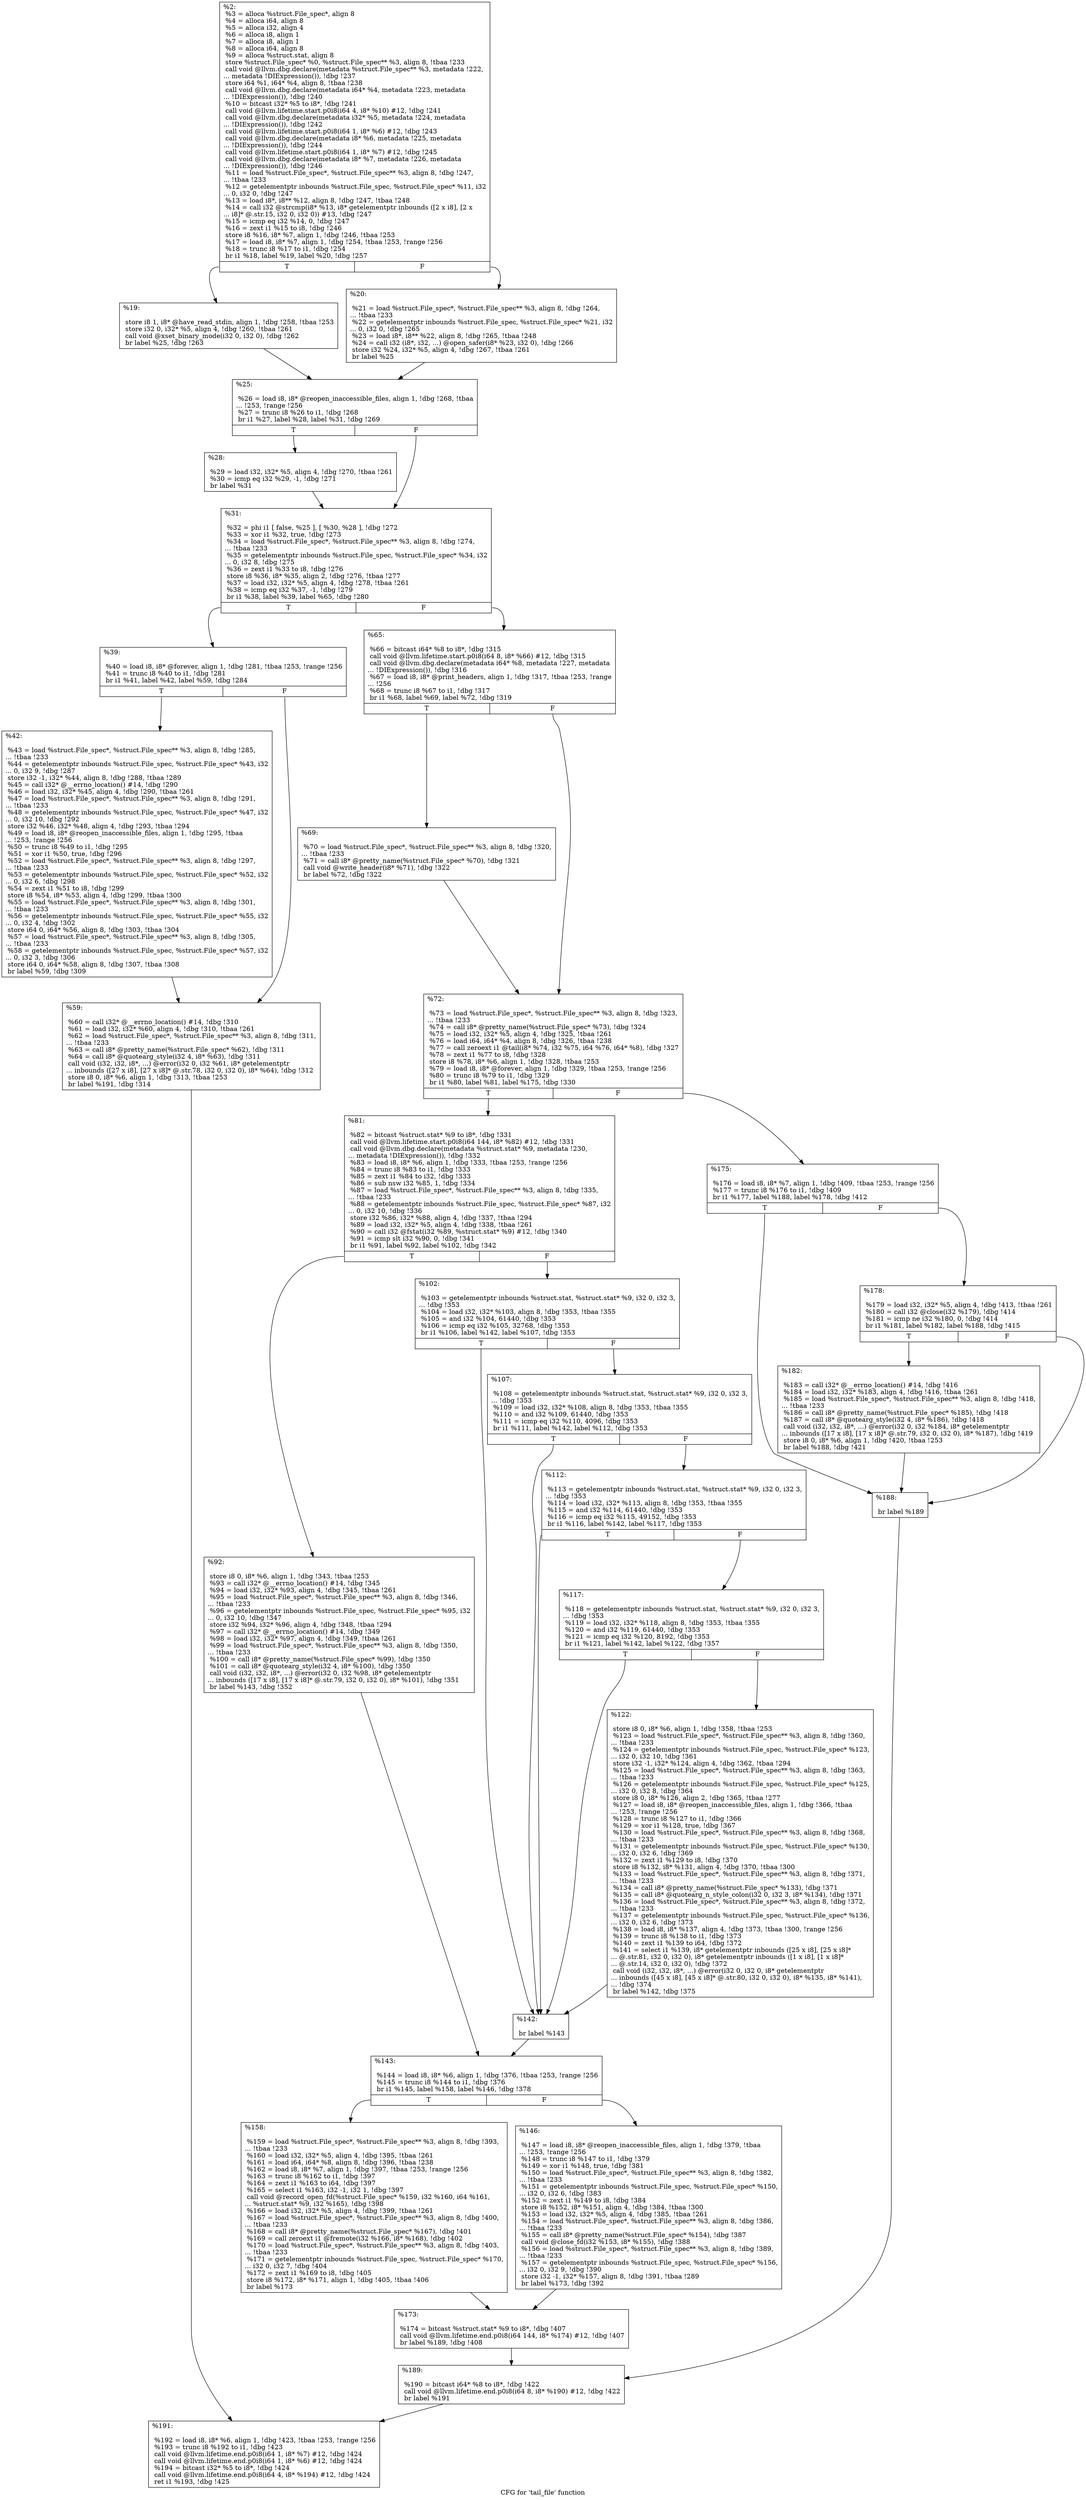 digraph "CFG for 'tail_file' function" {
	label="CFG for 'tail_file' function";

	Node0x13bf480 [shape=record,label="{%2:\l  %3 = alloca %struct.File_spec*, align 8\l  %4 = alloca i64, align 8\l  %5 = alloca i32, align 4\l  %6 = alloca i8, align 1\l  %7 = alloca i8, align 1\l  %8 = alloca i64, align 8\l  %9 = alloca %struct.stat, align 8\l  store %struct.File_spec* %0, %struct.File_spec** %3, align 8, !tbaa !233\l  call void @llvm.dbg.declare(metadata %struct.File_spec** %3, metadata !222,\l... metadata !DIExpression()), !dbg !237\l  store i64 %1, i64* %4, align 8, !tbaa !238\l  call void @llvm.dbg.declare(metadata i64* %4, metadata !223, metadata\l... !DIExpression()), !dbg !240\l  %10 = bitcast i32* %5 to i8*, !dbg !241\l  call void @llvm.lifetime.start.p0i8(i64 4, i8* %10) #12, !dbg !241\l  call void @llvm.dbg.declare(metadata i32* %5, metadata !224, metadata\l... !DIExpression()), !dbg !242\l  call void @llvm.lifetime.start.p0i8(i64 1, i8* %6) #12, !dbg !243\l  call void @llvm.dbg.declare(metadata i8* %6, metadata !225, metadata\l... !DIExpression()), !dbg !244\l  call void @llvm.lifetime.start.p0i8(i64 1, i8* %7) #12, !dbg !245\l  call void @llvm.dbg.declare(metadata i8* %7, metadata !226, metadata\l... !DIExpression()), !dbg !246\l  %11 = load %struct.File_spec*, %struct.File_spec** %3, align 8, !dbg !247,\l... !tbaa !233\l  %12 = getelementptr inbounds %struct.File_spec, %struct.File_spec* %11, i32\l... 0, i32 0, !dbg !247\l  %13 = load i8*, i8** %12, align 8, !dbg !247, !tbaa !248\l  %14 = call i32 @strcmp(i8* %13, i8* getelementptr inbounds ([2 x i8], [2 x\l... i8]* @.str.15, i32 0, i32 0)) #13, !dbg !247\l  %15 = icmp eq i32 %14, 0, !dbg !247\l  %16 = zext i1 %15 to i8, !dbg !246\l  store i8 %16, i8* %7, align 1, !dbg !246, !tbaa !253\l  %17 = load i8, i8* %7, align 1, !dbg !254, !tbaa !253, !range !256\l  %18 = trunc i8 %17 to i1, !dbg !254\l  br i1 %18, label %19, label %20, !dbg !257\l|{<s0>T|<s1>F}}"];
	Node0x13bf480:s0 -> Node0x13c0280;
	Node0x13bf480:s1 -> Node0x13c02d0;
	Node0x13c0280 [shape=record,label="{%19:\l\l  store i8 1, i8* @have_read_stdin, align 1, !dbg !258, !tbaa !253\l  store i32 0, i32* %5, align 4, !dbg !260, !tbaa !261\l  call void @xset_binary_mode(i32 0, i32 0), !dbg !262\l  br label %25, !dbg !263\l}"];
	Node0x13c0280 -> Node0x13c0320;
	Node0x13c02d0 [shape=record,label="{%20:\l\l  %21 = load %struct.File_spec*, %struct.File_spec** %3, align 8, !dbg !264,\l... !tbaa !233\l  %22 = getelementptr inbounds %struct.File_spec, %struct.File_spec* %21, i32\l... 0, i32 0, !dbg !265\l  %23 = load i8*, i8** %22, align 8, !dbg !265, !tbaa !248\l  %24 = call i32 (i8*, i32, ...) @open_safer(i8* %23, i32 0), !dbg !266\l  store i32 %24, i32* %5, align 4, !dbg !267, !tbaa !261\l  br label %25\l}"];
	Node0x13c02d0 -> Node0x13c0320;
	Node0x13c0320 [shape=record,label="{%25:\l\l  %26 = load i8, i8* @reopen_inaccessible_files, align 1, !dbg !268, !tbaa\l... !253, !range !256\l  %27 = trunc i8 %26 to i1, !dbg !268\l  br i1 %27, label %28, label %31, !dbg !269\l|{<s0>T|<s1>F}}"];
	Node0x13c0320:s0 -> Node0x13c0370;
	Node0x13c0320:s1 -> Node0x13c03c0;
	Node0x13c0370 [shape=record,label="{%28:\l\l  %29 = load i32, i32* %5, align 4, !dbg !270, !tbaa !261\l  %30 = icmp eq i32 %29, -1, !dbg !271\l  br label %31\l}"];
	Node0x13c0370 -> Node0x13c03c0;
	Node0x13c03c0 [shape=record,label="{%31:\l\l  %32 = phi i1 [ false, %25 ], [ %30, %28 ], !dbg !272\l  %33 = xor i1 %32, true, !dbg !273\l  %34 = load %struct.File_spec*, %struct.File_spec** %3, align 8, !dbg !274,\l... !tbaa !233\l  %35 = getelementptr inbounds %struct.File_spec, %struct.File_spec* %34, i32\l... 0, i32 8, !dbg !275\l  %36 = zext i1 %33 to i8, !dbg !276\l  store i8 %36, i8* %35, align 2, !dbg !276, !tbaa !277\l  %37 = load i32, i32* %5, align 4, !dbg !278, !tbaa !261\l  %38 = icmp eq i32 %37, -1, !dbg !279\l  br i1 %38, label %39, label %65, !dbg !280\l|{<s0>T|<s1>F}}"];
	Node0x13c03c0:s0 -> Node0x13c0410;
	Node0x13c03c0:s1 -> Node0x13c0500;
	Node0x13c0410 [shape=record,label="{%39:\l\l  %40 = load i8, i8* @forever, align 1, !dbg !281, !tbaa !253, !range !256\l  %41 = trunc i8 %40 to i1, !dbg !281\l  br i1 %41, label %42, label %59, !dbg !284\l|{<s0>T|<s1>F}}"];
	Node0x13c0410:s0 -> Node0x13c0460;
	Node0x13c0410:s1 -> Node0x13c04b0;
	Node0x13c0460 [shape=record,label="{%42:\l\l  %43 = load %struct.File_spec*, %struct.File_spec** %3, align 8, !dbg !285,\l... !tbaa !233\l  %44 = getelementptr inbounds %struct.File_spec, %struct.File_spec* %43, i32\l... 0, i32 9, !dbg !287\l  store i32 -1, i32* %44, align 8, !dbg !288, !tbaa !289\l  %45 = call i32* @__errno_location() #14, !dbg !290\l  %46 = load i32, i32* %45, align 4, !dbg !290, !tbaa !261\l  %47 = load %struct.File_spec*, %struct.File_spec** %3, align 8, !dbg !291,\l... !tbaa !233\l  %48 = getelementptr inbounds %struct.File_spec, %struct.File_spec* %47, i32\l... 0, i32 10, !dbg !292\l  store i32 %46, i32* %48, align 4, !dbg !293, !tbaa !294\l  %49 = load i8, i8* @reopen_inaccessible_files, align 1, !dbg !295, !tbaa\l... !253, !range !256\l  %50 = trunc i8 %49 to i1, !dbg !295\l  %51 = xor i1 %50, true, !dbg !296\l  %52 = load %struct.File_spec*, %struct.File_spec** %3, align 8, !dbg !297,\l... !tbaa !233\l  %53 = getelementptr inbounds %struct.File_spec, %struct.File_spec* %52, i32\l... 0, i32 6, !dbg !298\l  %54 = zext i1 %51 to i8, !dbg !299\l  store i8 %54, i8* %53, align 4, !dbg !299, !tbaa !300\l  %55 = load %struct.File_spec*, %struct.File_spec** %3, align 8, !dbg !301,\l... !tbaa !233\l  %56 = getelementptr inbounds %struct.File_spec, %struct.File_spec* %55, i32\l... 0, i32 4, !dbg !302\l  store i64 0, i64* %56, align 8, !dbg !303, !tbaa !304\l  %57 = load %struct.File_spec*, %struct.File_spec** %3, align 8, !dbg !305,\l... !tbaa !233\l  %58 = getelementptr inbounds %struct.File_spec, %struct.File_spec* %57, i32\l... 0, i32 3, !dbg !306\l  store i64 0, i64* %58, align 8, !dbg !307, !tbaa !308\l  br label %59, !dbg !309\l}"];
	Node0x13c0460 -> Node0x13c04b0;
	Node0x13c04b0 [shape=record,label="{%59:\l\l  %60 = call i32* @__errno_location() #14, !dbg !310\l  %61 = load i32, i32* %60, align 4, !dbg !310, !tbaa !261\l  %62 = load %struct.File_spec*, %struct.File_spec** %3, align 8, !dbg !311,\l... !tbaa !233\l  %63 = call i8* @pretty_name(%struct.File_spec* %62), !dbg !311\l  %64 = call i8* @quotearg_style(i32 4, i8* %63), !dbg !311\l  call void (i32, i32, i8*, ...) @error(i32 0, i32 %61, i8* getelementptr\l... inbounds ([27 x i8], [27 x i8]* @.str.78, i32 0, i32 0), i8* %64), !dbg !312\l  store i8 0, i8* %6, align 1, !dbg !313, !tbaa !253\l  br label %191, !dbg !314\l}"];
	Node0x13c04b0 -> Node0x13c0b40;
	Node0x13c0500 [shape=record,label="{%65:\l\l  %66 = bitcast i64* %8 to i8*, !dbg !315\l  call void @llvm.lifetime.start.p0i8(i64 8, i8* %66) #12, !dbg !315\l  call void @llvm.dbg.declare(metadata i64* %8, metadata !227, metadata\l... !DIExpression()), !dbg !316\l  %67 = load i8, i8* @print_headers, align 1, !dbg !317, !tbaa !253, !range\l... !256\l  %68 = trunc i8 %67 to i1, !dbg !317\l  br i1 %68, label %69, label %72, !dbg !319\l|{<s0>T|<s1>F}}"];
	Node0x13c0500:s0 -> Node0x13c0550;
	Node0x13c0500:s1 -> Node0x13c05a0;
	Node0x13c0550 [shape=record,label="{%69:\l\l  %70 = load %struct.File_spec*, %struct.File_spec** %3, align 8, !dbg !320,\l... !tbaa !233\l  %71 = call i8* @pretty_name(%struct.File_spec* %70), !dbg !321\l  call void @write_header(i8* %71), !dbg !322\l  br label %72, !dbg !322\l}"];
	Node0x13c0550 -> Node0x13c05a0;
	Node0x13c05a0 [shape=record,label="{%72:\l\l  %73 = load %struct.File_spec*, %struct.File_spec** %3, align 8, !dbg !323,\l... !tbaa !233\l  %74 = call i8* @pretty_name(%struct.File_spec* %73), !dbg !324\l  %75 = load i32, i32* %5, align 4, !dbg !325, !tbaa !261\l  %76 = load i64, i64* %4, align 8, !dbg !326, !tbaa !238\l  %77 = call zeroext i1 @tail(i8* %74, i32 %75, i64 %76, i64* %8), !dbg !327\l  %78 = zext i1 %77 to i8, !dbg !328\l  store i8 %78, i8* %6, align 1, !dbg !328, !tbaa !253\l  %79 = load i8, i8* @forever, align 1, !dbg !329, !tbaa !253, !range !256\l  %80 = trunc i8 %79 to i1, !dbg !329\l  br i1 %80, label %81, label %175, !dbg !330\l|{<s0>T|<s1>F}}"];
	Node0x13c05a0:s0 -> Node0x13c05f0;
	Node0x13c05a0:s1 -> Node0x13c09b0;
	Node0x13c05f0 [shape=record,label="{%81:\l\l  %82 = bitcast %struct.stat* %9 to i8*, !dbg !331\l  call void @llvm.lifetime.start.p0i8(i64 144, i8* %82) #12, !dbg !331\l  call void @llvm.dbg.declare(metadata %struct.stat* %9, metadata !230,\l... metadata !DIExpression()), !dbg !332\l  %83 = load i8, i8* %6, align 1, !dbg !333, !tbaa !253, !range !256\l  %84 = trunc i8 %83 to i1, !dbg !333\l  %85 = zext i1 %84 to i32, !dbg !333\l  %86 = sub nsw i32 %85, 1, !dbg !334\l  %87 = load %struct.File_spec*, %struct.File_spec** %3, align 8, !dbg !335,\l... !tbaa !233\l  %88 = getelementptr inbounds %struct.File_spec, %struct.File_spec* %87, i32\l... 0, i32 10, !dbg !336\l  store i32 %86, i32* %88, align 4, !dbg !337, !tbaa !294\l  %89 = load i32, i32* %5, align 4, !dbg !338, !tbaa !261\l  %90 = call i32 @fstat(i32 %89, %struct.stat* %9) #12, !dbg !340\l  %91 = icmp slt i32 %90, 0, !dbg !341\l  br i1 %91, label %92, label %102, !dbg !342\l|{<s0>T|<s1>F}}"];
	Node0x13c05f0:s0 -> Node0x13c0640;
	Node0x13c05f0:s1 -> Node0x13c0690;
	Node0x13c0640 [shape=record,label="{%92:\l\l  store i8 0, i8* %6, align 1, !dbg !343, !tbaa !253\l  %93 = call i32* @__errno_location() #14, !dbg !345\l  %94 = load i32, i32* %93, align 4, !dbg !345, !tbaa !261\l  %95 = load %struct.File_spec*, %struct.File_spec** %3, align 8, !dbg !346,\l... !tbaa !233\l  %96 = getelementptr inbounds %struct.File_spec, %struct.File_spec* %95, i32\l... 0, i32 10, !dbg !347\l  store i32 %94, i32* %96, align 4, !dbg !348, !tbaa !294\l  %97 = call i32* @__errno_location() #14, !dbg !349\l  %98 = load i32, i32* %97, align 4, !dbg !349, !tbaa !261\l  %99 = load %struct.File_spec*, %struct.File_spec** %3, align 8, !dbg !350,\l... !tbaa !233\l  %100 = call i8* @pretty_name(%struct.File_spec* %99), !dbg !350\l  %101 = call i8* @quotearg_style(i32 4, i8* %100), !dbg !350\l  call void (i32, i32, i8*, ...) @error(i32 0, i32 %98, i8* getelementptr\l... inbounds ([17 x i8], [17 x i8]* @.str.79, i32 0, i32 0), i8* %101), !dbg !351\l  br label %143, !dbg !352\l}"];
	Node0x13c0640 -> Node0x13c0870;
	Node0x13c0690 [shape=record,label="{%102:\l\l  %103 = getelementptr inbounds %struct.stat, %struct.stat* %9, i32 0, i32 3,\l... !dbg !353\l  %104 = load i32, i32* %103, align 8, !dbg !353, !tbaa !355\l  %105 = and i32 %104, 61440, !dbg !353\l  %106 = icmp eq i32 %105, 32768, !dbg !353\l  br i1 %106, label %142, label %107, !dbg !353\l|{<s0>T|<s1>F}}"];
	Node0x13c0690:s0 -> Node0x13c0820;
	Node0x13c0690:s1 -> Node0x13c06e0;
	Node0x13c06e0 [shape=record,label="{%107:\l\l  %108 = getelementptr inbounds %struct.stat, %struct.stat* %9, i32 0, i32 3,\l... !dbg !353\l  %109 = load i32, i32* %108, align 8, !dbg !353, !tbaa !355\l  %110 = and i32 %109, 61440, !dbg !353\l  %111 = icmp eq i32 %110, 4096, !dbg !353\l  br i1 %111, label %142, label %112, !dbg !353\l|{<s0>T|<s1>F}}"];
	Node0x13c06e0:s0 -> Node0x13c0820;
	Node0x13c06e0:s1 -> Node0x13c0730;
	Node0x13c0730 [shape=record,label="{%112:\l\l  %113 = getelementptr inbounds %struct.stat, %struct.stat* %9, i32 0, i32 3,\l... !dbg !353\l  %114 = load i32, i32* %113, align 8, !dbg !353, !tbaa !355\l  %115 = and i32 %114, 61440, !dbg !353\l  %116 = icmp eq i32 %115, 49152, !dbg !353\l  br i1 %116, label %142, label %117, !dbg !353\l|{<s0>T|<s1>F}}"];
	Node0x13c0730:s0 -> Node0x13c0820;
	Node0x13c0730:s1 -> Node0x13c0780;
	Node0x13c0780 [shape=record,label="{%117:\l\l  %118 = getelementptr inbounds %struct.stat, %struct.stat* %9, i32 0, i32 3,\l... !dbg !353\l  %119 = load i32, i32* %118, align 8, !dbg !353, !tbaa !355\l  %120 = and i32 %119, 61440, !dbg !353\l  %121 = icmp eq i32 %120, 8192, !dbg !353\l  br i1 %121, label %142, label %122, !dbg !357\l|{<s0>T|<s1>F}}"];
	Node0x13c0780:s0 -> Node0x13c0820;
	Node0x13c0780:s1 -> Node0x13c07d0;
	Node0x13c07d0 [shape=record,label="{%122:\l\l  store i8 0, i8* %6, align 1, !dbg !358, !tbaa !253\l  %123 = load %struct.File_spec*, %struct.File_spec** %3, align 8, !dbg !360,\l... !tbaa !233\l  %124 = getelementptr inbounds %struct.File_spec, %struct.File_spec* %123,\l... i32 0, i32 10, !dbg !361\l  store i32 -1, i32* %124, align 4, !dbg !362, !tbaa !294\l  %125 = load %struct.File_spec*, %struct.File_spec** %3, align 8, !dbg !363,\l... !tbaa !233\l  %126 = getelementptr inbounds %struct.File_spec, %struct.File_spec* %125,\l... i32 0, i32 8, !dbg !364\l  store i8 0, i8* %126, align 2, !dbg !365, !tbaa !277\l  %127 = load i8, i8* @reopen_inaccessible_files, align 1, !dbg !366, !tbaa\l... !253, !range !256\l  %128 = trunc i8 %127 to i1, !dbg !366\l  %129 = xor i1 %128, true, !dbg !367\l  %130 = load %struct.File_spec*, %struct.File_spec** %3, align 8, !dbg !368,\l... !tbaa !233\l  %131 = getelementptr inbounds %struct.File_spec, %struct.File_spec* %130,\l... i32 0, i32 6, !dbg !369\l  %132 = zext i1 %129 to i8, !dbg !370\l  store i8 %132, i8* %131, align 4, !dbg !370, !tbaa !300\l  %133 = load %struct.File_spec*, %struct.File_spec** %3, align 8, !dbg !371,\l... !tbaa !233\l  %134 = call i8* @pretty_name(%struct.File_spec* %133), !dbg !371\l  %135 = call i8* @quotearg_n_style_colon(i32 0, i32 3, i8* %134), !dbg !371\l  %136 = load %struct.File_spec*, %struct.File_spec** %3, align 8, !dbg !372,\l... !tbaa !233\l  %137 = getelementptr inbounds %struct.File_spec, %struct.File_spec* %136,\l... i32 0, i32 6, !dbg !373\l  %138 = load i8, i8* %137, align 4, !dbg !373, !tbaa !300, !range !256\l  %139 = trunc i8 %138 to i1, !dbg !373\l  %140 = zext i1 %139 to i64, !dbg !372\l  %141 = select i1 %139, i8* getelementptr inbounds ([25 x i8], [25 x i8]*\l... @.str.81, i32 0, i32 0), i8* getelementptr inbounds ([1 x i8], [1 x i8]*\l... @.str.14, i32 0, i32 0), !dbg !372\l  call void (i32, i32, i8*, ...) @error(i32 0, i32 0, i8* getelementptr\l... inbounds ([45 x i8], [45 x i8]* @.str.80, i32 0, i32 0), i8* %135, i8* %141),\l... !dbg !374\l  br label %142, !dbg !375\l}"];
	Node0x13c07d0 -> Node0x13c0820;
	Node0x13c0820 [shape=record,label="{%142:\l\l  br label %143\l}"];
	Node0x13c0820 -> Node0x13c0870;
	Node0x13c0870 [shape=record,label="{%143:\l\l  %144 = load i8, i8* %6, align 1, !dbg !376, !tbaa !253, !range !256\l  %145 = trunc i8 %144 to i1, !dbg !376\l  br i1 %145, label %158, label %146, !dbg !378\l|{<s0>T|<s1>F}}"];
	Node0x13c0870:s0 -> Node0x13c0910;
	Node0x13c0870:s1 -> Node0x13c08c0;
	Node0x13c08c0 [shape=record,label="{%146:\l\l  %147 = load i8, i8* @reopen_inaccessible_files, align 1, !dbg !379, !tbaa\l... !253, !range !256\l  %148 = trunc i8 %147 to i1, !dbg !379\l  %149 = xor i1 %148, true, !dbg !381\l  %150 = load %struct.File_spec*, %struct.File_spec** %3, align 8, !dbg !382,\l... !tbaa !233\l  %151 = getelementptr inbounds %struct.File_spec, %struct.File_spec* %150,\l... i32 0, i32 6, !dbg !383\l  %152 = zext i1 %149 to i8, !dbg !384\l  store i8 %152, i8* %151, align 4, !dbg !384, !tbaa !300\l  %153 = load i32, i32* %5, align 4, !dbg !385, !tbaa !261\l  %154 = load %struct.File_spec*, %struct.File_spec** %3, align 8, !dbg !386,\l... !tbaa !233\l  %155 = call i8* @pretty_name(%struct.File_spec* %154), !dbg !387\l  call void @close_fd(i32 %153, i8* %155), !dbg !388\l  %156 = load %struct.File_spec*, %struct.File_spec** %3, align 8, !dbg !389,\l... !tbaa !233\l  %157 = getelementptr inbounds %struct.File_spec, %struct.File_spec* %156,\l... i32 0, i32 9, !dbg !390\l  store i32 -1, i32* %157, align 8, !dbg !391, !tbaa !289\l  br label %173, !dbg !392\l}"];
	Node0x13c08c0 -> Node0x13c0960;
	Node0x13c0910 [shape=record,label="{%158:\l\l  %159 = load %struct.File_spec*, %struct.File_spec** %3, align 8, !dbg !393,\l... !tbaa !233\l  %160 = load i32, i32* %5, align 4, !dbg !395, !tbaa !261\l  %161 = load i64, i64* %8, align 8, !dbg !396, !tbaa !238\l  %162 = load i8, i8* %7, align 1, !dbg !397, !tbaa !253, !range !256\l  %163 = trunc i8 %162 to i1, !dbg !397\l  %164 = zext i1 %163 to i64, !dbg !397\l  %165 = select i1 %163, i32 -1, i32 1, !dbg !397\l  call void @record_open_fd(%struct.File_spec* %159, i32 %160, i64 %161,\l... %struct.stat* %9, i32 %165), !dbg !398\l  %166 = load i32, i32* %5, align 4, !dbg !399, !tbaa !261\l  %167 = load %struct.File_spec*, %struct.File_spec** %3, align 8, !dbg !400,\l... !tbaa !233\l  %168 = call i8* @pretty_name(%struct.File_spec* %167), !dbg !401\l  %169 = call zeroext i1 @fremote(i32 %166, i8* %168), !dbg !402\l  %170 = load %struct.File_spec*, %struct.File_spec** %3, align 8, !dbg !403,\l... !tbaa !233\l  %171 = getelementptr inbounds %struct.File_spec, %struct.File_spec* %170,\l... i32 0, i32 7, !dbg !404\l  %172 = zext i1 %169 to i8, !dbg !405\l  store i8 %172, i8* %171, align 1, !dbg !405, !tbaa !406\l  br label %173\l}"];
	Node0x13c0910 -> Node0x13c0960;
	Node0x13c0960 [shape=record,label="{%173:\l\l  %174 = bitcast %struct.stat* %9 to i8*, !dbg !407\l  call void @llvm.lifetime.end.p0i8(i64 144, i8* %174) #12, !dbg !407\l  br label %189, !dbg !408\l}"];
	Node0x13c0960 -> Node0x13c0af0;
	Node0x13c09b0 [shape=record,label="{%175:\l\l  %176 = load i8, i8* %7, align 1, !dbg !409, !tbaa !253, !range !256\l  %177 = trunc i8 %176 to i1, !dbg !409\l  br i1 %177, label %188, label %178, !dbg !412\l|{<s0>T|<s1>F}}"];
	Node0x13c09b0:s0 -> Node0x13c0aa0;
	Node0x13c09b0:s1 -> Node0x13c0a00;
	Node0x13c0a00 [shape=record,label="{%178:\l\l  %179 = load i32, i32* %5, align 4, !dbg !413, !tbaa !261\l  %180 = call i32 @close(i32 %179), !dbg !414\l  %181 = icmp ne i32 %180, 0, !dbg !414\l  br i1 %181, label %182, label %188, !dbg !415\l|{<s0>T|<s1>F}}"];
	Node0x13c0a00:s0 -> Node0x13c0a50;
	Node0x13c0a00:s1 -> Node0x13c0aa0;
	Node0x13c0a50 [shape=record,label="{%182:\l\l  %183 = call i32* @__errno_location() #14, !dbg !416\l  %184 = load i32, i32* %183, align 4, !dbg !416, !tbaa !261\l  %185 = load %struct.File_spec*, %struct.File_spec** %3, align 8, !dbg !418,\l... !tbaa !233\l  %186 = call i8* @pretty_name(%struct.File_spec* %185), !dbg !418\l  %187 = call i8* @quotearg_style(i32 4, i8* %186), !dbg !418\l  call void (i32, i32, i8*, ...) @error(i32 0, i32 %184, i8* getelementptr\l... inbounds ([17 x i8], [17 x i8]* @.str.79, i32 0, i32 0), i8* %187), !dbg !419\l  store i8 0, i8* %6, align 1, !dbg !420, !tbaa !253\l  br label %188, !dbg !421\l}"];
	Node0x13c0a50 -> Node0x13c0aa0;
	Node0x13c0aa0 [shape=record,label="{%188:\l\l  br label %189\l}"];
	Node0x13c0aa0 -> Node0x13c0af0;
	Node0x13c0af0 [shape=record,label="{%189:\l\l  %190 = bitcast i64* %8 to i8*, !dbg !422\l  call void @llvm.lifetime.end.p0i8(i64 8, i8* %190) #12, !dbg !422\l  br label %191\l}"];
	Node0x13c0af0 -> Node0x13c0b40;
	Node0x13c0b40 [shape=record,label="{%191:\l\l  %192 = load i8, i8* %6, align 1, !dbg !423, !tbaa !253, !range !256\l  %193 = trunc i8 %192 to i1, !dbg !423\l  call void @llvm.lifetime.end.p0i8(i64 1, i8* %7) #12, !dbg !424\l  call void @llvm.lifetime.end.p0i8(i64 1, i8* %6) #12, !dbg !424\l  %194 = bitcast i32* %5 to i8*, !dbg !424\l  call void @llvm.lifetime.end.p0i8(i64 4, i8* %194) #12, !dbg !424\l  ret i1 %193, !dbg !425\l}"];
}
